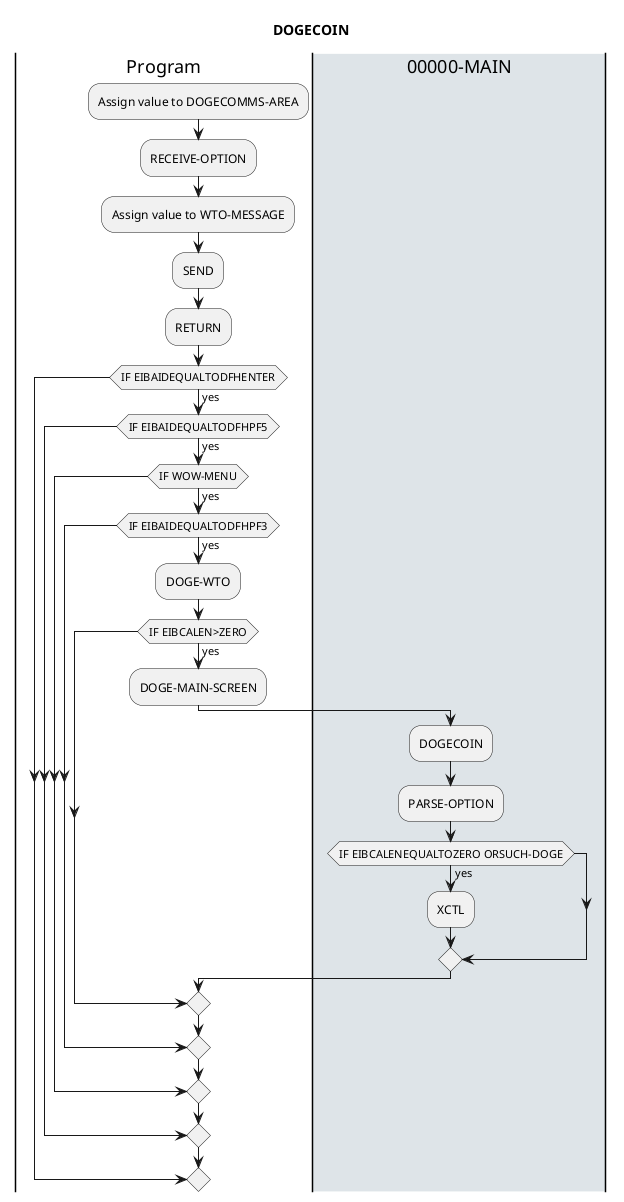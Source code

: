 @startuml
|Program|
:Assign value to DOGECOMMS-AREA;
:RECEIVE-OPTION;
:Assign value to WTO-MESSAGE;
:SEND;
title DOGECOIN
:RETURN;
if (IF EIBAIDEQUALTODFHENTER) then (yes)
if (IF EIBAIDEQUALTODFHPF5) then (yes)
if (IF WOW-MENU) then (yes)
if (IF EIBAIDEQUALTODFHPF3) then (yes)
:DOGE-WTO;
if (IF EIBCALEN>ZERO) then (yes)
:DOGE-MAIN-SCREEN;
|#dee4e8|00000-MAIN|
:DOGECOIN;
:PARSE-OPTION;
if (IF EIBCALENEQUALTOZERO ORSUCH-DOGE) then (yes)
:XCTL;

@enduml